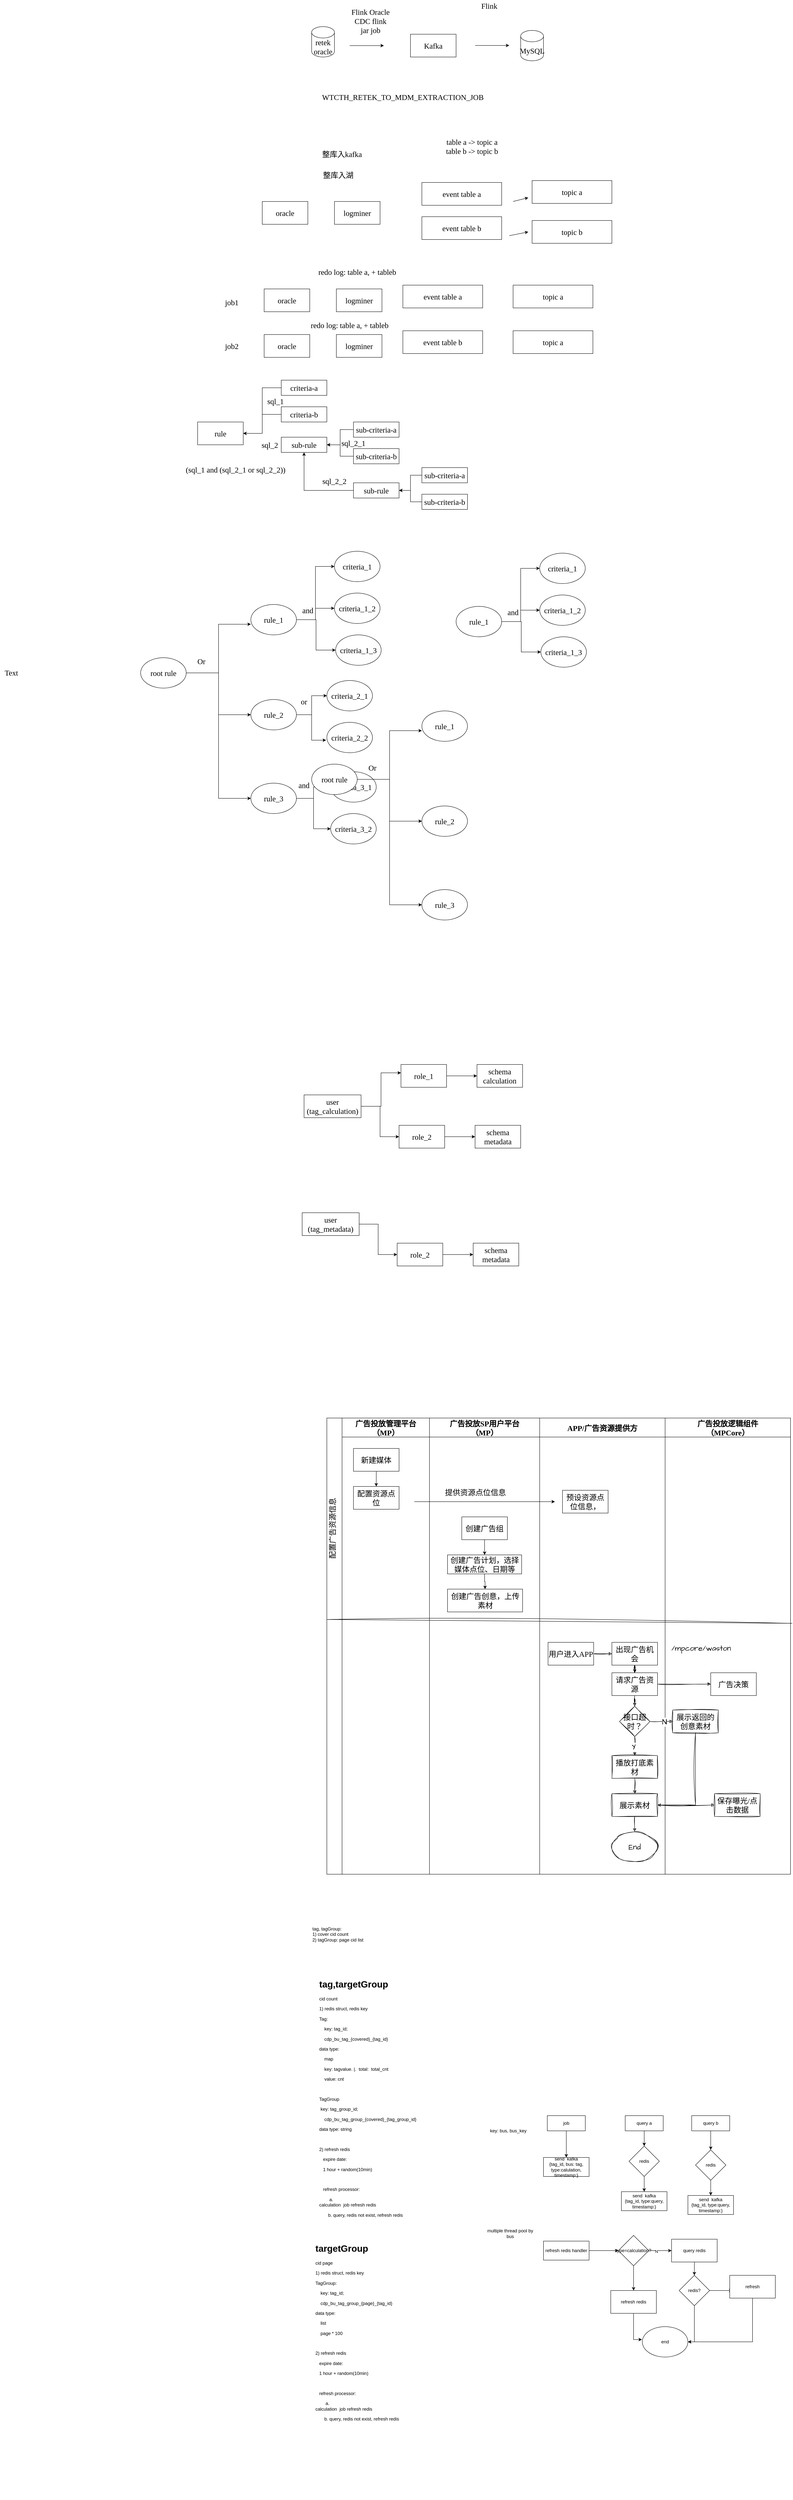 <mxfile version="21.4.0" type="github">
  <diagram id="WPpfDg1bzrY3eg69ICNu" name="第 1 页">
    <mxGraphModel dx="1962" dy="820" grid="1" gridSize="10" guides="1" tooltips="1" connect="1" arrows="1" fold="1" page="1" pageScale="1" pageWidth="827" pageHeight="1169" math="0" shadow="0">
      <root>
        <mxCell id="0" />
        <mxCell id="1" parent="0" />
        <mxCell id="1AdAnBlcqNMOqnZsu6fT-1" value="retek&lt;br&gt;oracle" style="shape=cylinder3;whiteSpace=wrap;html=1;boundedLbl=1;backgroundOutline=1;size=15;hachureGap=4;fontFamily=Times New Roman;fontSize=20;fontColor=default;" parent="1" vertex="1">
          <mxGeometry x="50" y="150" width="60" height="80" as="geometry" />
        </mxCell>
        <mxCell id="1AdAnBlcqNMOqnZsu6fT-2" value="" style="endArrow=classic;html=1;rounded=0;hachureGap=4;fontFamily=Times New Roman;fontSize=16;fontColor=default;" parent="1" edge="1">
          <mxGeometry width="50" height="50" relative="1" as="geometry">
            <mxPoint x="150" y="200" as="sourcePoint" />
            <mxPoint x="240" y="200" as="targetPoint" />
          </mxGeometry>
        </mxCell>
        <mxCell id="1AdAnBlcqNMOqnZsu6fT-3" value="Flink Oracle CDC flink jar job" style="text;html=1;strokeColor=none;fillColor=none;align=center;verticalAlign=middle;whiteSpace=wrap;rounded=0;fontSize=20;fontFamily=Times New Roman;fontColor=default;" parent="1" vertex="1">
          <mxGeometry x="150" y="120" width="110" height="30" as="geometry" />
        </mxCell>
        <mxCell id="1AdAnBlcqNMOqnZsu6fT-5" value="Kafka" style="rounded=0;whiteSpace=wrap;html=1;hachureGap=4;fontFamily=Times New Roman;fontSize=20;fontColor=default;" parent="1" vertex="1">
          <mxGeometry x="310" y="170" width="120" height="60" as="geometry" />
        </mxCell>
        <mxCell id="1AdAnBlcqNMOqnZsu6fT-6" value="" style="endArrow=classic;html=1;rounded=0;hachureGap=4;fontFamily=Times New Roman;fontSize=16;fontColor=default;" parent="1" edge="1">
          <mxGeometry width="50" height="50" relative="1" as="geometry">
            <mxPoint x="480" y="199.58" as="sourcePoint" />
            <mxPoint x="570" y="199.58" as="targetPoint" />
          </mxGeometry>
        </mxCell>
        <mxCell id="1AdAnBlcqNMOqnZsu6fT-7" value="MySQL" style="shape=cylinder3;whiteSpace=wrap;html=1;boundedLbl=1;backgroundOutline=1;size=15;hachureGap=4;fontFamily=Times New Roman;fontSize=20;fontColor=default;" parent="1" vertex="1">
          <mxGeometry x="600" y="160" width="60" height="80" as="geometry" />
        </mxCell>
        <mxCell id="1AdAnBlcqNMOqnZsu6fT-8" value="Flink&amp;nbsp;" style="text;html=1;strokeColor=none;fillColor=none;align=center;verticalAlign=middle;whiteSpace=wrap;rounded=0;fontSize=20;fontFamily=Times New Roman;fontColor=default;" parent="1" vertex="1">
          <mxGeometry x="490" y="80" width="60" height="30" as="geometry" />
        </mxCell>
        <mxCell id="1AdAnBlcqNMOqnZsu6fT-11" value="WTCTH_RETEK_TO_MDM_EXTRACTION_JOB" style="text;html=1;strokeColor=none;fillColor=none;align=center;verticalAlign=middle;whiteSpace=wrap;rounded=0;fontSize=20;fontFamily=Times New Roman;fontColor=default;" parent="1" vertex="1">
          <mxGeometry x="260" y="320" width="60" height="30" as="geometry" />
        </mxCell>
        <mxCell id="apg3jHX-PJu5srdvaaqD-1" value="oracle" style="rounded=0;whiteSpace=wrap;html=1;hachureGap=4;fontFamily=Times New Roman;fontSize=20;fontColor=default;" parent="1" vertex="1">
          <mxGeometry x="-80" y="610" width="120" height="60" as="geometry" />
        </mxCell>
        <mxCell id="apg3jHX-PJu5srdvaaqD-2" value="event table a&lt;br&gt;" style="rounded=0;whiteSpace=wrap;html=1;hachureGap=4;fontFamily=Times New Roman;fontSize=20;fontColor=default;" parent="1" vertex="1">
          <mxGeometry x="340" y="560" width="210" height="60" as="geometry" />
        </mxCell>
        <mxCell id="apg3jHX-PJu5srdvaaqD-3" value="event table b" style="rounded=0;whiteSpace=wrap;html=1;hachureGap=4;fontFamily=Times New Roman;fontSize=20;fontColor=default;" parent="1" vertex="1">
          <mxGeometry x="340" y="650" width="210" height="60" as="geometry" />
        </mxCell>
        <mxCell id="apg3jHX-PJu5srdvaaqD-4" value="logminer" style="rounded=0;whiteSpace=wrap;html=1;hachureGap=4;fontFamily=Times New Roman;fontSize=20;fontColor=default;" parent="1" vertex="1">
          <mxGeometry x="110" y="610" width="120" height="60" as="geometry" />
        </mxCell>
        <mxCell id="apg3jHX-PJu5srdvaaqD-5" value="topic a" style="rounded=0;whiteSpace=wrap;html=1;hachureGap=4;fontFamily=Times New Roman;fontSize=20;fontColor=default;" parent="1" vertex="1">
          <mxGeometry x="630" y="555" width="210" height="60" as="geometry" />
        </mxCell>
        <mxCell id="apg3jHX-PJu5srdvaaqD-6" value="topic b" style="rounded=0;whiteSpace=wrap;html=1;hachureGap=4;fontFamily=Times New Roman;fontSize=20;fontColor=default;" parent="1" vertex="1">
          <mxGeometry x="630" y="660" width="210" height="60" as="geometry" />
        </mxCell>
        <mxCell id="apg3jHX-PJu5srdvaaqD-7" value="" style="endArrow=classic;html=1;rounded=0;hachureGap=4;fontFamily=Times New Roman;fontSize=16;fontColor=default;" parent="1" edge="1">
          <mxGeometry width="50" height="50" relative="1" as="geometry">
            <mxPoint x="580" y="610" as="sourcePoint" />
            <mxPoint x="620" y="600" as="targetPoint" />
          </mxGeometry>
        </mxCell>
        <mxCell id="apg3jHX-PJu5srdvaaqD-8" value="" style="endArrow=classic;html=1;rounded=0;hachureGap=4;fontFamily=Times New Roman;fontSize=16;fontColor=default;" parent="1" edge="1">
          <mxGeometry width="50" height="50" relative="1" as="geometry">
            <mxPoint x="570" y="700" as="sourcePoint" />
            <mxPoint x="620" y="690" as="targetPoint" />
          </mxGeometry>
        </mxCell>
        <mxCell id="apg3jHX-PJu5srdvaaqD-9" value="整库入kafka" style="text;html=1;strokeColor=none;fillColor=none;align=center;verticalAlign=middle;whiteSpace=wrap;rounded=0;fontSize=20;fontFamily=Times New Roman;fontColor=default;" parent="1" vertex="1">
          <mxGeometry x="40" y="470" width="180" height="30" as="geometry" />
        </mxCell>
        <mxCell id="apg3jHX-PJu5srdvaaqD-10" value="整库入湖" style="text;html=1;strokeColor=none;fillColor=none;align=center;verticalAlign=middle;whiteSpace=wrap;rounded=0;fontSize=20;fontFamily=Times New Roman;fontColor=default;" parent="1" vertex="1">
          <mxGeometry x="30" y="525" width="180" height="30" as="geometry" />
        </mxCell>
        <mxCell id="apg3jHX-PJu5srdvaaqD-11" value="table a -&amp;gt; topic a&lt;br&gt;table b -&amp;gt; topic b" style="text;html=1;strokeColor=none;fillColor=none;align=center;verticalAlign=middle;whiteSpace=wrap;rounded=0;fontSize=20;fontFamily=Times New Roman;fontColor=default;" parent="1" vertex="1">
          <mxGeometry x="384" y="450" width="176" height="30" as="geometry" />
        </mxCell>
        <mxCell id="apg3jHX-PJu5srdvaaqD-12" value="oracle" style="rounded=0;whiteSpace=wrap;html=1;hachureGap=4;fontFamily=Times New Roman;fontSize=20;fontColor=default;" parent="1" vertex="1">
          <mxGeometry x="-75" y="840" width="120" height="60" as="geometry" />
        </mxCell>
        <mxCell id="apg3jHX-PJu5srdvaaqD-13" value="logminer" style="rounded=0;whiteSpace=wrap;html=1;hachureGap=4;fontFamily=Times New Roman;fontSize=20;fontColor=default;" parent="1" vertex="1">
          <mxGeometry x="115" y="840" width="120" height="60" as="geometry" />
        </mxCell>
        <mxCell id="apg3jHX-PJu5srdvaaqD-14" value="event table a&lt;br&gt;" style="rounded=0;whiteSpace=wrap;html=1;hachureGap=4;fontFamily=Times New Roman;fontSize=20;fontColor=default;" parent="1" vertex="1">
          <mxGeometry x="290" y="830" width="210" height="60" as="geometry" />
        </mxCell>
        <mxCell id="apg3jHX-PJu5srdvaaqD-15" value="topic a" style="rounded=0;whiteSpace=wrap;html=1;hachureGap=4;fontFamily=Times New Roman;fontSize=20;fontColor=default;" parent="1" vertex="1">
          <mxGeometry x="580" y="830" width="210" height="60" as="geometry" />
        </mxCell>
        <mxCell id="apg3jHX-PJu5srdvaaqD-16" value="oracle" style="rounded=0;whiteSpace=wrap;html=1;hachureGap=4;fontFamily=Times New Roman;fontSize=20;fontColor=default;" parent="1" vertex="1">
          <mxGeometry x="-75" y="960" width="120" height="60" as="geometry" />
        </mxCell>
        <mxCell id="apg3jHX-PJu5srdvaaqD-17" value="logminer" style="rounded=0;whiteSpace=wrap;html=1;hachureGap=4;fontFamily=Times New Roman;fontSize=20;fontColor=default;" parent="1" vertex="1">
          <mxGeometry x="115" y="960" width="120" height="60" as="geometry" />
        </mxCell>
        <mxCell id="apg3jHX-PJu5srdvaaqD-18" value="event table b" style="rounded=0;whiteSpace=wrap;html=1;hachureGap=4;fontFamily=Times New Roman;fontSize=20;fontColor=default;" parent="1" vertex="1">
          <mxGeometry x="290" y="950" width="210" height="60" as="geometry" />
        </mxCell>
        <mxCell id="apg3jHX-PJu5srdvaaqD-19" value="topic a" style="rounded=0;whiteSpace=wrap;html=1;hachureGap=4;fontFamily=Times New Roman;fontSize=20;fontColor=default;" parent="1" vertex="1">
          <mxGeometry x="580" y="950" width="210" height="60" as="geometry" />
        </mxCell>
        <mxCell id="apg3jHX-PJu5srdvaaqD-20" value="job1" style="text;html=1;strokeColor=none;fillColor=none;align=center;verticalAlign=middle;whiteSpace=wrap;rounded=0;fontSize=20;fontFamily=Times New Roman;fontColor=default;" parent="1" vertex="1">
          <mxGeometry x="-190" y="860" width="60" height="30" as="geometry" />
        </mxCell>
        <mxCell id="apg3jHX-PJu5srdvaaqD-25" value="job2" style="text;html=1;strokeColor=none;fillColor=none;align=center;verticalAlign=middle;whiteSpace=wrap;rounded=0;fontSize=20;fontFamily=Times New Roman;fontColor=default;" parent="1" vertex="1">
          <mxGeometry x="-190" y="975" width="60" height="30" as="geometry" />
        </mxCell>
        <mxCell id="apg3jHX-PJu5srdvaaqD-26" value="redo log: table a, + tableb" style="text;html=1;strokeColor=none;fillColor=none;align=center;verticalAlign=middle;whiteSpace=wrap;rounded=0;fontSize=20;fontFamily=Times New Roman;fontColor=default;" parent="1" vertex="1">
          <mxGeometry x="30" y="780" width="280" height="30" as="geometry" />
        </mxCell>
        <mxCell id="apg3jHX-PJu5srdvaaqD-27" value="redo log: table a, + tableb" style="text;html=1;strokeColor=none;fillColor=none;align=center;verticalAlign=middle;whiteSpace=wrap;rounded=0;fontSize=20;fontFamily=Times New Roman;fontColor=default;" parent="1" vertex="1">
          <mxGeometry x="10" y="920" width="280" height="30" as="geometry" />
        </mxCell>
        <mxCell id="apg3jHX-PJu5srdvaaqD-28" value="rule" style="rounded=0;whiteSpace=wrap;html=1;hachureGap=4;fontFamily=Times New Roman;fontSize=20;fontColor=default;" parent="1" vertex="1">
          <mxGeometry x="-250" y="1190" width="120" height="60" as="geometry" />
        </mxCell>
        <mxCell id="apg3jHX-PJu5srdvaaqD-37" style="edgeStyle=orthogonalEdgeStyle;rounded=0;hachureGap=4;orthogonalLoop=1;jettySize=auto;html=1;entryX=1;entryY=0.5;entryDx=0;entryDy=0;fontFamily=Times New Roman;fontSize=16;fontColor=default;" parent="1" source="apg3jHX-PJu5srdvaaqD-29" target="apg3jHX-PJu5srdvaaqD-28" edge="1">
          <mxGeometry relative="1" as="geometry" />
        </mxCell>
        <mxCell id="apg3jHX-PJu5srdvaaqD-29" value="criteria-a" style="rounded=0;whiteSpace=wrap;html=1;hachureGap=4;fontFamily=Times New Roman;fontSize=20;fontColor=default;" parent="1" vertex="1">
          <mxGeometry x="-30" y="1080" width="120" height="40" as="geometry" />
        </mxCell>
        <mxCell id="apg3jHX-PJu5srdvaaqD-30" value="sub-rule" style="rounded=0;whiteSpace=wrap;html=1;hachureGap=4;fontFamily=Times New Roman;fontSize=20;fontColor=default;" parent="1" vertex="1">
          <mxGeometry x="-30" y="1230" width="120" height="40" as="geometry" />
        </mxCell>
        <mxCell id="apg3jHX-PJu5srdvaaqD-38" style="edgeStyle=orthogonalEdgeStyle;rounded=0;hachureGap=4;orthogonalLoop=1;jettySize=auto;html=1;entryX=1;entryY=0.5;entryDx=0;entryDy=0;fontFamily=Times New Roman;fontSize=16;fontColor=default;" parent="1" source="apg3jHX-PJu5srdvaaqD-31" target="apg3jHX-PJu5srdvaaqD-28" edge="1">
          <mxGeometry relative="1" as="geometry" />
        </mxCell>
        <mxCell id="apg3jHX-PJu5srdvaaqD-31" value="criteria-b" style="rounded=0;whiteSpace=wrap;html=1;hachureGap=4;fontFamily=Times New Roman;fontSize=20;fontColor=default;" parent="1" vertex="1">
          <mxGeometry x="-30" y="1150" width="120" height="40" as="geometry" />
        </mxCell>
        <mxCell id="apg3jHX-PJu5srdvaaqD-34" style="edgeStyle=orthogonalEdgeStyle;rounded=0;hachureGap=4;orthogonalLoop=1;jettySize=auto;html=1;entryX=1;entryY=0.5;entryDx=0;entryDy=0;fontFamily=Times New Roman;fontSize=16;fontColor=default;" parent="1" source="apg3jHX-PJu5srdvaaqD-32" target="apg3jHX-PJu5srdvaaqD-30" edge="1">
          <mxGeometry relative="1" as="geometry" />
        </mxCell>
        <mxCell id="apg3jHX-PJu5srdvaaqD-32" value="sub-criteria-a" style="rounded=0;whiteSpace=wrap;html=1;hachureGap=4;fontFamily=Times New Roman;fontSize=20;fontColor=default;" parent="1" vertex="1">
          <mxGeometry x="160" y="1190" width="120" height="40" as="geometry" />
        </mxCell>
        <mxCell id="apg3jHX-PJu5srdvaaqD-35" style="edgeStyle=orthogonalEdgeStyle;rounded=0;hachureGap=4;orthogonalLoop=1;jettySize=auto;html=1;entryX=1;entryY=0.5;entryDx=0;entryDy=0;fontFamily=Times New Roman;fontSize=16;fontColor=default;" parent="1" source="apg3jHX-PJu5srdvaaqD-33" target="apg3jHX-PJu5srdvaaqD-30" edge="1">
          <mxGeometry relative="1" as="geometry" />
        </mxCell>
        <mxCell id="apg3jHX-PJu5srdvaaqD-33" value="sub-criteria-b" style="rounded=0;whiteSpace=wrap;html=1;hachureGap=4;fontFamily=Times New Roman;fontSize=20;fontColor=default;" parent="1" vertex="1">
          <mxGeometry x="160" y="1260" width="120" height="40" as="geometry" />
        </mxCell>
        <mxCell id="apg3jHX-PJu5srdvaaqD-36" value="sql_2_1" style="text;html=1;strokeColor=none;fillColor=none;align=center;verticalAlign=middle;whiteSpace=wrap;rounded=0;fontSize=20;fontFamily=Times New Roman;fontColor=default;" parent="1" vertex="1">
          <mxGeometry x="130" y="1230" width="60" height="30" as="geometry" />
        </mxCell>
        <mxCell id="apg3jHX-PJu5srdvaaqD-39" value="sql_1" style="text;html=1;strokeColor=none;fillColor=none;align=center;verticalAlign=middle;whiteSpace=wrap;rounded=0;fontSize=20;fontFamily=Times New Roman;fontColor=default;" parent="1" vertex="1">
          <mxGeometry x="-75" y="1120" width="60" height="30" as="geometry" />
        </mxCell>
        <mxCell id="apg3jHX-PJu5srdvaaqD-40" value="sql_2" style="text;html=1;strokeColor=none;fillColor=none;align=center;verticalAlign=middle;whiteSpace=wrap;rounded=0;fontSize=20;fontFamily=Times New Roman;fontColor=default;" parent="1" vertex="1">
          <mxGeometry x="-90" y="1235" width="60" height="30" as="geometry" />
        </mxCell>
        <mxCell id="apg3jHX-PJu5srdvaaqD-51" style="edgeStyle=orthogonalEdgeStyle;rounded=0;hachureGap=4;orthogonalLoop=1;jettySize=auto;html=1;entryX=0.5;entryY=1;entryDx=0;entryDy=0;fontFamily=Times New Roman;fontSize=16;fontColor=default;" parent="1" source="apg3jHX-PJu5srdvaaqD-44" target="apg3jHX-PJu5srdvaaqD-30" edge="1">
          <mxGeometry relative="1" as="geometry" />
        </mxCell>
        <mxCell id="apg3jHX-PJu5srdvaaqD-44" value="sub-rule" style="rounded=0;whiteSpace=wrap;html=1;hachureGap=4;fontFamily=Times New Roman;fontSize=20;fontColor=default;" parent="1" vertex="1">
          <mxGeometry x="160" y="1350" width="120" height="40" as="geometry" />
        </mxCell>
        <mxCell id="apg3jHX-PJu5srdvaaqD-47" style="edgeStyle=orthogonalEdgeStyle;rounded=0;hachureGap=4;orthogonalLoop=1;jettySize=auto;html=1;entryX=1;entryY=0.5;entryDx=0;entryDy=0;fontFamily=Times New Roman;fontSize=16;fontColor=default;" parent="1" source="apg3jHX-PJu5srdvaaqD-45" target="apg3jHX-PJu5srdvaaqD-44" edge="1">
          <mxGeometry relative="1" as="geometry" />
        </mxCell>
        <mxCell id="apg3jHX-PJu5srdvaaqD-45" value="sub-criteria-a" style="rounded=0;whiteSpace=wrap;html=1;hachureGap=4;fontFamily=Times New Roman;fontSize=20;fontColor=default;" parent="1" vertex="1">
          <mxGeometry x="340" y="1310" width="120" height="40" as="geometry" />
        </mxCell>
        <mxCell id="apg3jHX-PJu5srdvaaqD-50" style="edgeStyle=orthogonalEdgeStyle;rounded=0;hachureGap=4;orthogonalLoop=1;jettySize=auto;html=1;entryX=1;entryY=0.5;entryDx=0;entryDy=0;fontFamily=Times New Roman;fontSize=16;fontColor=default;" parent="1" source="apg3jHX-PJu5srdvaaqD-46" target="apg3jHX-PJu5srdvaaqD-44" edge="1">
          <mxGeometry relative="1" as="geometry" />
        </mxCell>
        <mxCell id="apg3jHX-PJu5srdvaaqD-46" value="sub-criteria-b" style="rounded=0;whiteSpace=wrap;html=1;hachureGap=4;fontFamily=Times New Roman;fontSize=20;fontColor=default;" parent="1" vertex="1">
          <mxGeometry x="340" y="1380" width="120" height="40" as="geometry" />
        </mxCell>
        <mxCell id="apg3jHX-PJu5srdvaaqD-52" value="sql_2_2" style="text;html=1;strokeColor=none;fillColor=none;align=center;verticalAlign=middle;whiteSpace=wrap;rounded=0;fontSize=20;fontFamily=Times New Roman;fontColor=default;" parent="1" vertex="1">
          <mxGeometry x="80" y="1330" width="60" height="30" as="geometry" />
        </mxCell>
        <mxCell id="apg3jHX-PJu5srdvaaqD-53" value="(sql_1 and (sql_2_1 or sql_2_2))" style="text;html=1;strokeColor=none;fillColor=none;align=center;verticalAlign=middle;whiteSpace=wrap;rounded=0;fontSize=20;fontFamily=Times New Roman;fontColor=default;" parent="1" vertex="1">
          <mxGeometry x="-300" y="1300" width="300" height="30" as="geometry" />
        </mxCell>
        <mxCell id="apg3jHX-PJu5srdvaaqD-61" style="edgeStyle=orthogonalEdgeStyle;rounded=0;hachureGap=4;orthogonalLoop=1;jettySize=auto;html=1;entryX=0;entryY=0.65;entryDx=0;entryDy=0;entryPerimeter=0;fontFamily=Times New Roman;fontSize=16;fontColor=default;" parent="1" source="apg3jHX-PJu5srdvaaqD-57" target="apg3jHX-PJu5srdvaaqD-58" edge="1">
          <mxGeometry relative="1" as="geometry" />
        </mxCell>
        <mxCell id="apg3jHX-PJu5srdvaaqD-62" style="edgeStyle=orthogonalEdgeStyle;rounded=0;hachureGap=4;orthogonalLoop=1;jettySize=auto;html=1;entryX=0;entryY=0.5;entryDx=0;entryDy=0;fontFamily=Times New Roman;fontSize=16;fontColor=default;" parent="1" source="apg3jHX-PJu5srdvaaqD-57" target="apg3jHX-PJu5srdvaaqD-59" edge="1">
          <mxGeometry relative="1" as="geometry" />
        </mxCell>
        <mxCell id="apg3jHX-PJu5srdvaaqD-63" style="edgeStyle=orthogonalEdgeStyle;rounded=0;hachureGap=4;orthogonalLoop=1;jettySize=auto;html=1;entryX=0;entryY=0.5;entryDx=0;entryDy=0;fontFamily=Times New Roman;fontSize=16;fontColor=default;" parent="1" source="apg3jHX-PJu5srdvaaqD-57" target="apg3jHX-PJu5srdvaaqD-60" edge="1">
          <mxGeometry relative="1" as="geometry" />
        </mxCell>
        <mxCell id="apg3jHX-PJu5srdvaaqD-57" value="root rule" style="ellipse;whiteSpace=wrap;html=1;hachureGap=4;fontFamily=Times New Roman;fontSize=20;fontColor=default;" parent="1" vertex="1">
          <mxGeometry x="-400" y="1810" width="120" height="80" as="geometry" />
        </mxCell>
        <mxCell id="apg3jHX-PJu5srdvaaqD-68" style="edgeStyle=orthogonalEdgeStyle;rounded=0;hachureGap=4;orthogonalLoop=1;jettySize=auto;html=1;entryX=0;entryY=0.5;entryDx=0;entryDy=0;fontFamily=Times New Roman;fontSize=16;fontColor=default;" parent="1" source="apg3jHX-PJu5srdvaaqD-58" target="apg3jHX-PJu5srdvaaqD-65" edge="1">
          <mxGeometry relative="1" as="geometry" />
        </mxCell>
        <mxCell id="apg3jHX-PJu5srdvaaqD-69" style="edgeStyle=orthogonalEdgeStyle;rounded=0;hachureGap=4;orthogonalLoop=1;jettySize=auto;html=1;fontFamily=Times New Roman;fontSize=16;fontColor=default;" parent="1" source="apg3jHX-PJu5srdvaaqD-58" target="apg3jHX-PJu5srdvaaqD-66" edge="1">
          <mxGeometry relative="1" as="geometry" />
        </mxCell>
        <mxCell id="apg3jHX-PJu5srdvaaqD-70" style="edgeStyle=orthogonalEdgeStyle;rounded=0;hachureGap=4;orthogonalLoop=1;jettySize=auto;html=1;entryX=0;entryY=0.5;entryDx=0;entryDy=0;fontFamily=Times New Roman;fontSize=16;fontColor=default;" parent="1" source="apg3jHX-PJu5srdvaaqD-58" target="apg3jHX-PJu5srdvaaqD-67" edge="1">
          <mxGeometry relative="1" as="geometry" />
        </mxCell>
        <mxCell id="apg3jHX-PJu5srdvaaqD-58" value="rule_1" style="ellipse;whiteSpace=wrap;html=1;hachureGap=4;fontFamily=Times New Roman;fontSize=20;fontColor=default;" parent="1" vertex="1">
          <mxGeometry x="-110" y="1670" width="120" height="80" as="geometry" />
        </mxCell>
        <mxCell id="apg3jHX-PJu5srdvaaqD-74" style="edgeStyle=orthogonalEdgeStyle;rounded=0;hachureGap=4;orthogonalLoop=1;jettySize=auto;html=1;entryX=0;entryY=0.5;entryDx=0;entryDy=0;fontFamily=Times New Roman;fontSize=16;fontColor=default;" parent="1" source="apg3jHX-PJu5srdvaaqD-59" target="apg3jHX-PJu5srdvaaqD-72" edge="1">
          <mxGeometry relative="1" as="geometry" />
        </mxCell>
        <mxCell id="apg3jHX-PJu5srdvaaqD-75" style="edgeStyle=orthogonalEdgeStyle;rounded=0;hachureGap=4;orthogonalLoop=1;jettySize=auto;html=1;entryX=-0.017;entryY=0.588;entryDx=0;entryDy=0;entryPerimeter=0;fontFamily=Times New Roman;fontSize=16;fontColor=default;" parent="1" source="apg3jHX-PJu5srdvaaqD-59" target="apg3jHX-PJu5srdvaaqD-73" edge="1">
          <mxGeometry relative="1" as="geometry" />
        </mxCell>
        <mxCell id="apg3jHX-PJu5srdvaaqD-59" value="rule_2" style="ellipse;whiteSpace=wrap;html=1;hachureGap=4;fontFamily=Times New Roman;fontSize=20;fontColor=default;" parent="1" vertex="1">
          <mxGeometry x="-110" y="1920" width="120" height="80" as="geometry" />
        </mxCell>
        <mxCell id="apg3jHX-PJu5srdvaaqD-79" style="edgeStyle=orthogonalEdgeStyle;rounded=0;hachureGap=4;orthogonalLoop=1;jettySize=auto;html=1;entryX=0;entryY=0.5;entryDx=0;entryDy=0;fontFamily=Times New Roman;fontSize=16;fontColor=default;" parent="1" source="apg3jHX-PJu5srdvaaqD-60" target="apg3jHX-PJu5srdvaaqD-77" edge="1">
          <mxGeometry relative="1" as="geometry" />
        </mxCell>
        <mxCell id="apg3jHX-PJu5srdvaaqD-80" style="edgeStyle=orthogonalEdgeStyle;rounded=0;hachureGap=4;orthogonalLoop=1;jettySize=auto;html=1;entryX=0;entryY=0.5;entryDx=0;entryDy=0;fontFamily=Times New Roman;fontSize=16;fontColor=default;" parent="1" source="apg3jHX-PJu5srdvaaqD-60" target="apg3jHX-PJu5srdvaaqD-78" edge="1">
          <mxGeometry relative="1" as="geometry" />
        </mxCell>
        <mxCell id="apg3jHX-PJu5srdvaaqD-60" value="rule_3" style="ellipse;whiteSpace=wrap;html=1;hachureGap=4;fontFamily=Times New Roman;fontSize=20;fontColor=default;" parent="1" vertex="1">
          <mxGeometry x="-110" y="2140" width="120" height="80" as="geometry" />
        </mxCell>
        <mxCell id="apg3jHX-PJu5srdvaaqD-64" value="Or" style="text;html=1;strokeColor=none;fillColor=none;align=center;verticalAlign=middle;whiteSpace=wrap;rounded=0;fontSize=20;fontFamily=Times New Roman;fontColor=default;" parent="1" vertex="1">
          <mxGeometry x="-270" y="1804" width="60" height="30" as="geometry" />
        </mxCell>
        <mxCell id="apg3jHX-PJu5srdvaaqD-65" value="criteria_1" style="ellipse;whiteSpace=wrap;html=1;hachureGap=4;fontFamily=Times New Roman;fontSize=20;fontColor=default;" parent="1" vertex="1">
          <mxGeometry x="110" y="1530" width="120" height="80" as="geometry" />
        </mxCell>
        <mxCell id="apg3jHX-PJu5srdvaaqD-66" value="criteria_1_2" style="ellipse;whiteSpace=wrap;html=1;hachureGap=4;fontFamily=Times New Roman;fontSize=20;fontColor=default;" parent="1" vertex="1">
          <mxGeometry x="110" y="1640" width="120" height="80" as="geometry" />
        </mxCell>
        <mxCell id="apg3jHX-PJu5srdvaaqD-67" value="criteria_1_3" style="ellipse;whiteSpace=wrap;html=1;hachureGap=4;fontFamily=Times New Roman;fontSize=20;fontColor=default;" parent="1" vertex="1">
          <mxGeometry x="113" y="1750" width="120" height="80" as="geometry" />
        </mxCell>
        <mxCell id="apg3jHX-PJu5srdvaaqD-71" value="and" style="text;html=1;strokeColor=none;fillColor=none;align=center;verticalAlign=middle;whiteSpace=wrap;rounded=0;fontSize=20;fontFamily=Times New Roman;fontColor=default;" parent="1" vertex="1">
          <mxGeometry x="10" y="1670" width="60" height="30" as="geometry" />
        </mxCell>
        <mxCell id="apg3jHX-PJu5srdvaaqD-72" value="criteria_2_1" style="ellipse;whiteSpace=wrap;html=1;hachureGap=4;fontFamily=Times New Roman;fontSize=20;fontColor=default;" parent="1" vertex="1">
          <mxGeometry x="90" y="1870" width="120" height="80" as="geometry" />
        </mxCell>
        <mxCell id="apg3jHX-PJu5srdvaaqD-73" value="criteria_2_2" style="ellipse;whiteSpace=wrap;html=1;hachureGap=4;fontFamily=Times New Roman;fontSize=20;fontColor=default;" parent="1" vertex="1">
          <mxGeometry x="90" y="1980" width="120" height="80" as="geometry" />
        </mxCell>
        <mxCell id="apg3jHX-PJu5srdvaaqD-76" value="or" style="text;html=1;strokeColor=none;fillColor=none;align=center;verticalAlign=middle;whiteSpace=wrap;rounded=0;fontSize=20;fontFamily=Times New Roman;fontColor=default;" parent="1" vertex="1">
          <mxGeometry y="1910" width="60" height="30" as="geometry" />
        </mxCell>
        <mxCell id="apg3jHX-PJu5srdvaaqD-77" value="criteria_3_1" style="ellipse;whiteSpace=wrap;html=1;hachureGap=4;fontFamily=Times New Roman;fontSize=20;fontColor=default;" parent="1" vertex="1">
          <mxGeometry x="100" y="2110" width="120" height="80" as="geometry" />
        </mxCell>
        <mxCell id="apg3jHX-PJu5srdvaaqD-78" value="criteria_3_2" style="ellipse;whiteSpace=wrap;html=1;hachureGap=4;fontFamily=Times New Roman;fontSize=20;fontColor=default;" parent="1" vertex="1">
          <mxGeometry x="100" y="2220" width="120" height="80" as="geometry" />
        </mxCell>
        <mxCell id="apg3jHX-PJu5srdvaaqD-81" value="and" style="text;html=1;strokeColor=none;fillColor=none;align=center;verticalAlign=middle;whiteSpace=wrap;rounded=0;fontSize=20;fontFamily=Times New Roman;fontColor=default;" parent="1" vertex="1">
          <mxGeometry y="2130" width="60" height="30" as="geometry" />
        </mxCell>
        <mxCell id="apg3jHX-PJu5srdvaaqD-82" value="Text" style="text;html=1;strokeColor=none;fillColor=none;align=center;verticalAlign=middle;whiteSpace=wrap;rounded=0;fontSize=20;fontFamily=Times New Roman;fontColor=default;" parent="1" vertex="1">
          <mxGeometry x="-770" y="1834" width="60" height="30" as="geometry" />
        </mxCell>
        <mxCell id="apg3jHX-PJu5srdvaaqD-84" style="edgeStyle=orthogonalEdgeStyle;rounded=0;hachureGap=4;orthogonalLoop=1;jettySize=auto;html=1;entryX=0;entryY=0.5;entryDx=0;entryDy=0;fontFamily=Times New Roman;fontSize=16;fontColor=default;" parent="1" source="apg3jHX-PJu5srdvaaqD-87" target="apg3jHX-PJu5srdvaaqD-88" edge="1">
          <mxGeometry relative="1" as="geometry" />
        </mxCell>
        <mxCell id="apg3jHX-PJu5srdvaaqD-85" style="edgeStyle=orthogonalEdgeStyle;rounded=0;hachureGap=4;orthogonalLoop=1;jettySize=auto;html=1;fontFamily=Times New Roman;fontSize=16;fontColor=default;" parent="1" source="apg3jHX-PJu5srdvaaqD-87" target="apg3jHX-PJu5srdvaaqD-89" edge="1">
          <mxGeometry relative="1" as="geometry" />
        </mxCell>
        <mxCell id="apg3jHX-PJu5srdvaaqD-86" style="edgeStyle=orthogonalEdgeStyle;rounded=0;hachureGap=4;orthogonalLoop=1;jettySize=auto;html=1;entryX=0;entryY=0.5;entryDx=0;entryDy=0;fontFamily=Times New Roman;fontSize=16;fontColor=default;" parent="1" source="apg3jHX-PJu5srdvaaqD-87" target="apg3jHX-PJu5srdvaaqD-90" edge="1">
          <mxGeometry relative="1" as="geometry" />
        </mxCell>
        <mxCell id="apg3jHX-PJu5srdvaaqD-87" value="rule_1" style="ellipse;whiteSpace=wrap;html=1;hachureGap=4;fontFamily=Times New Roman;fontSize=20;fontColor=default;" parent="1" vertex="1">
          <mxGeometry x="430" y="1675" width="120" height="80" as="geometry" />
        </mxCell>
        <mxCell id="apg3jHX-PJu5srdvaaqD-88" value="criteria_1" style="ellipse;whiteSpace=wrap;html=1;hachureGap=4;fontFamily=Times New Roman;fontSize=20;fontColor=default;" parent="1" vertex="1">
          <mxGeometry x="650" y="1535" width="120" height="80" as="geometry" />
        </mxCell>
        <mxCell id="apg3jHX-PJu5srdvaaqD-89" value="criteria_1_2" style="ellipse;whiteSpace=wrap;html=1;hachureGap=4;fontFamily=Times New Roman;fontSize=20;fontColor=default;" parent="1" vertex="1">
          <mxGeometry x="650" y="1645" width="120" height="80" as="geometry" />
        </mxCell>
        <mxCell id="apg3jHX-PJu5srdvaaqD-90" value="criteria_1_3" style="ellipse;whiteSpace=wrap;html=1;hachureGap=4;fontFamily=Times New Roman;fontSize=20;fontColor=default;" parent="1" vertex="1">
          <mxGeometry x="653" y="1755" width="120" height="80" as="geometry" />
        </mxCell>
        <mxCell id="apg3jHX-PJu5srdvaaqD-91" value="and" style="text;html=1;strokeColor=none;fillColor=none;align=center;verticalAlign=middle;whiteSpace=wrap;rounded=0;fontSize=20;fontFamily=Times New Roman;fontColor=default;" parent="1" vertex="1">
          <mxGeometry x="550" y="1675" width="60" height="30" as="geometry" />
        </mxCell>
        <mxCell id="apg3jHX-PJu5srdvaaqD-92" style="edgeStyle=orthogonalEdgeStyle;rounded=0;hachureGap=4;orthogonalLoop=1;jettySize=auto;html=1;entryX=0;entryY=0.65;entryDx=0;entryDy=0;entryPerimeter=0;fontFamily=Times New Roman;fontSize=16;fontColor=default;" parent="1" source="apg3jHX-PJu5srdvaaqD-95" target="apg3jHX-PJu5srdvaaqD-96" edge="1">
          <mxGeometry relative="1" as="geometry" />
        </mxCell>
        <mxCell id="apg3jHX-PJu5srdvaaqD-93" style="edgeStyle=orthogonalEdgeStyle;rounded=0;hachureGap=4;orthogonalLoop=1;jettySize=auto;html=1;entryX=0;entryY=0.5;entryDx=0;entryDy=0;fontFamily=Times New Roman;fontSize=16;fontColor=default;" parent="1" source="apg3jHX-PJu5srdvaaqD-95" target="apg3jHX-PJu5srdvaaqD-97" edge="1">
          <mxGeometry relative="1" as="geometry" />
        </mxCell>
        <mxCell id="apg3jHX-PJu5srdvaaqD-94" style="edgeStyle=orthogonalEdgeStyle;rounded=0;hachureGap=4;orthogonalLoop=1;jettySize=auto;html=1;entryX=0;entryY=0.5;entryDx=0;entryDy=0;fontFamily=Times New Roman;fontSize=16;fontColor=default;" parent="1" source="apg3jHX-PJu5srdvaaqD-95" target="apg3jHX-PJu5srdvaaqD-98" edge="1">
          <mxGeometry relative="1" as="geometry" />
        </mxCell>
        <mxCell id="apg3jHX-PJu5srdvaaqD-95" value="root rule" style="ellipse;whiteSpace=wrap;html=1;hachureGap=4;fontFamily=Times New Roman;fontSize=20;fontColor=default;" parent="1" vertex="1">
          <mxGeometry x="50" y="2090" width="120" height="80" as="geometry" />
        </mxCell>
        <mxCell id="apg3jHX-PJu5srdvaaqD-96" value="rule_1" style="ellipse;whiteSpace=wrap;html=1;hachureGap=4;fontFamily=Times New Roman;fontSize=20;fontColor=default;" parent="1" vertex="1">
          <mxGeometry x="340" y="1950" width="120" height="80" as="geometry" />
        </mxCell>
        <mxCell id="apg3jHX-PJu5srdvaaqD-97" value="rule_2" style="ellipse;whiteSpace=wrap;html=1;hachureGap=4;fontFamily=Times New Roman;fontSize=20;fontColor=default;" parent="1" vertex="1">
          <mxGeometry x="340" y="2200" width="120" height="80" as="geometry" />
        </mxCell>
        <mxCell id="apg3jHX-PJu5srdvaaqD-98" value="rule_3" style="ellipse;whiteSpace=wrap;html=1;hachureGap=4;fontFamily=Times New Roman;fontSize=20;fontColor=default;" parent="1" vertex="1">
          <mxGeometry x="340" y="2420" width="120" height="80" as="geometry" />
        </mxCell>
        <mxCell id="apg3jHX-PJu5srdvaaqD-99" value="Or" style="text;html=1;strokeColor=none;fillColor=none;align=center;verticalAlign=middle;whiteSpace=wrap;rounded=0;fontSize=20;fontFamily=Times New Roman;fontColor=default;" parent="1" vertex="1">
          <mxGeometry x="180" y="2084" width="60" height="30" as="geometry" />
        </mxCell>
        <mxCell id="apg3jHX-PJu5srdvaaqD-102" value="" style="edgeStyle=orthogonalEdgeStyle;rounded=0;hachureGap=4;orthogonalLoop=1;jettySize=auto;html=1;fontFamily=Times New Roman;fontSize=16;fontColor=default;" parent="1" source="apg3jHX-PJu5srdvaaqD-100" target="apg3jHX-PJu5srdvaaqD-101" edge="1">
          <mxGeometry relative="1" as="geometry" />
        </mxCell>
        <mxCell id="apg3jHX-PJu5srdvaaqD-100" value="role_1" style="rounded=0;whiteSpace=wrap;html=1;hachureGap=4;fontFamily=Times New Roman;fontSize=20;fontColor=default;" parent="1" vertex="1">
          <mxGeometry x="285" y="2880" width="120" height="60" as="geometry" />
        </mxCell>
        <mxCell id="apg3jHX-PJu5srdvaaqD-101" value="schema&lt;br&gt;calculation" style="rounded=0;whiteSpace=wrap;html=1;hachureGap=4;fontFamily=Times New Roman;fontSize=20;fontColor=default;" parent="1" vertex="1">
          <mxGeometry x="485" y="2880" width="120" height="60" as="geometry" />
        </mxCell>
        <mxCell id="apg3jHX-PJu5srdvaaqD-110" style="edgeStyle=orthogonalEdgeStyle;rounded=0;hachureGap=4;orthogonalLoop=1;jettySize=auto;html=1;entryX=0;entryY=0.367;entryDx=0;entryDy=0;entryPerimeter=0;fontFamily=Times New Roman;fontSize=16;fontColor=default;" parent="1" source="apg3jHX-PJu5srdvaaqD-103" target="apg3jHX-PJu5srdvaaqD-100" edge="1">
          <mxGeometry relative="1" as="geometry" />
        </mxCell>
        <mxCell id="apg3jHX-PJu5srdvaaqD-111" style="edgeStyle=orthogonalEdgeStyle;rounded=0;hachureGap=4;orthogonalLoop=1;jettySize=auto;html=1;entryX=0;entryY=0.5;entryDx=0;entryDy=0;fontFamily=Times New Roman;fontSize=16;fontColor=default;" parent="1" source="apg3jHX-PJu5srdvaaqD-103" target="apg3jHX-PJu5srdvaaqD-107" edge="1">
          <mxGeometry relative="1" as="geometry" />
        </mxCell>
        <mxCell id="apg3jHX-PJu5srdvaaqD-103" value="user&lt;br&gt;(tag_calculation)" style="rounded=0;whiteSpace=wrap;html=1;hachureGap=4;fontFamily=Times New Roman;fontSize=20;fontColor=default;" parent="1" vertex="1">
          <mxGeometry x="30" y="2960" width="150" height="60" as="geometry" />
        </mxCell>
        <mxCell id="apg3jHX-PJu5srdvaaqD-106" value="" style="edgeStyle=orthogonalEdgeStyle;rounded=0;hachureGap=4;orthogonalLoop=1;jettySize=auto;html=1;fontFamily=Times New Roman;fontSize=16;fontColor=default;" parent="1" source="apg3jHX-PJu5srdvaaqD-107" target="apg3jHX-PJu5srdvaaqD-108" edge="1">
          <mxGeometry relative="1" as="geometry" />
        </mxCell>
        <mxCell id="apg3jHX-PJu5srdvaaqD-107" value="role_2" style="rounded=0;whiteSpace=wrap;html=1;hachureGap=4;fontFamily=Times New Roman;fontSize=20;fontColor=default;" parent="1" vertex="1">
          <mxGeometry x="280" y="3040" width="120" height="60" as="geometry" />
        </mxCell>
        <mxCell id="apg3jHX-PJu5srdvaaqD-108" value="schema&lt;br&gt;metadata" style="rounded=0;whiteSpace=wrap;html=1;hachureGap=4;fontFamily=Times New Roman;fontSize=20;fontColor=default;" parent="1" vertex="1">
          <mxGeometry x="480" y="3040" width="120" height="60" as="geometry" />
        </mxCell>
        <mxCell id="apg3jHX-PJu5srdvaaqD-116" style="edgeStyle=orthogonalEdgeStyle;rounded=0;hachureGap=4;orthogonalLoop=1;jettySize=auto;html=1;entryX=0;entryY=0.5;entryDx=0;entryDy=0;fontFamily=Times New Roman;fontSize=16;fontColor=default;" parent="1" source="apg3jHX-PJu5srdvaaqD-117" target="apg3jHX-PJu5srdvaaqD-119" edge="1">
          <mxGeometry relative="1" as="geometry" />
        </mxCell>
        <mxCell id="apg3jHX-PJu5srdvaaqD-117" value="user&lt;br&gt;(tag_metadata)" style="rounded=0;whiteSpace=wrap;html=1;hachureGap=4;fontFamily=Times New Roman;fontSize=20;fontColor=default;" parent="1" vertex="1">
          <mxGeometry x="25" y="3270" width="150" height="60" as="geometry" />
        </mxCell>
        <mxCell id="apg3jHX-PJu5srdvaaqD-118" value="" style="edgeStyle=orthogonalEdgeStyle;rounded=0;hachureGap=4;orthogonalLoop=1;jettySize=auto;html=1;fontFamily=Times New Roman;fontSize=16;fontColor=default;" parent="1" source="apg3jHX-PJu5srdvaaqD-119" target="apg3jHX-PJu5srdvaaqD-120" edge="1">
          <mxGeometry relative="1" as="geometry" />
        </mxCell>
        <mxCell id="apg3jHX-PJu5srdvaaqD-119" value="role_2" style="rounded=0;whiteSpace=wrap;html=1;hachureGap=4;fontFamily=Times New Roman;fontSize=20;fontColor=default;" parent="1" vertex="1">
          <mxGeometry x="275" y="3350" width="120" height="60" as="geometry" />
        </mxCell>
        <mxCell id="apg3jHX-PJu5srdvaaqD-120" value="schema&lt;br&gt;metadata" style="rounded=0;whiteSpace=wrap;html=1;hachureGap=4;fontFamily=Times New Roman;fontSize=20;fontColor=default;" parent="1" vertex="1">
          <mxGeometry x="475" y="3350" width="120" height="60" as="geometry" />
        </mxCell>
        <mxCell id="apg3jHX-PJu5srdvaaqD-121" value="" style="swimlane;childLayout=stackLayout;resizeParent=1;resizeParentMax=0;startSize=40;horizontal=0;horizontalStack=1;hachureGap=4;fontFamily=Times New Roman;fontSize=20;rounded=0;fontColor=default;" parent="1" vertex="1">
          <mxGeometry x="90" y="3810" width="890" height="1200" as="geometry" />
        </mxCell>
        <mxCell id="apg3jHX-PJu5srdvaaqD-150" value="" style="endArrow=none;html=1;rounded=0;sketch=1;hachureGap=4;jiggle=2;curveFitting=1;fontFamily=Architects Daughter;fontSource=https%3A%2F%2Ffonts.googleapis.com%2Fcss%3Ffamily%3DArchitects%2BDaughter;fontSize=16;" parent="apg3jHX-PJu5srdvaaqD-121" edge="1">
          <mxGeometry width="50" height="50" relative="1" as="geometry">
            <mxPoint y="530" as="sourcePoint" />
            <mxPoint x="1224" y="540" as="targetPoint" />
          </mxGeometry>
        </mxCell>
        <mxCell id="apg3jHX-PJu5srdvaaqD-122" value="广告投放管理平台&#xa;（MP）" style="swimlane;startSize=50;hachureGap=4;fontFamily=Times New Roman;fontSize=20;rounded=0;fontColor=default;" parent="apg3jHX-PJu5srdvaaqD-121" vertex="1">
          <mxGeometry x="40" width="230" height="1200" as="geometry" />
        </mxCell>
        <mxCell id="apg3jHX-PJu5srdvaaqD-134" value="" style="edgeStyle=orthogonalEdgeStyle;rounded=0;hachureGap=4;orthogonalLoop=1;jettySize=auto;html=1;fontFamily=Times New Roman;fontSize=16;fontColor=default;" parent="apg3jHX-PJu5srdvaaqD-122" source="apg3jHX-PJu5srdvaaqD-132" target="apg3jHX-PJu5srdvaaqD-133" edge="1">
          <mxGeometry relative="1" as="geometry" />
        </mxCell>
        <mxCell id="apg3jHX-PJu5srdvaaqD-132" value="新建媒体" style="rounded=0;whiteSpace=wrap;html=1;hachureGap=4;fontFamily=Times New Roman;fontSize=20;fontColor=default;" parent="apg3jHX-PJu5srdvaaqD-122" vertex="1">
          <mxGeometry x="30" y="80" width="120" height="60" as="geometry" />
        </mxCell>
        <mxCell id="apg3jHX-PJu5srdvaaqD-133" value="配置资源点位" style="rounded=0;whiteSpace=wrap;html=1;hachureGap=4;fontFamily=Times New Roman;fontSize=20;fontColor=default;" parent="apg3jHX-PJu5srdvaaqD-122" vertex="1">
          <mxGeometry x="30" y="180" width="120" height="60" as="geometry" />
        </mxCell>
        <mxCell id="apg3jHX-PJu5srdvaaqD-137" value="" style="endArrow=classic;html=1;rounded=0;hachureGap=4;fontFamily=Times New Roman;fontSize=16;fontColor=default;" parent="apg3jHX-PJu5srdvaaqD-122" edge="1">
          <mxGeometry width="50" height="50" relative="1" as="geometry">
            <mxPoint x="190" y="220" as="sourcePoint" />
            <mxPoint x="560" y="220" as="targetPoint" />
          </mxGeometry>
        </mxCell>
        <mxCell id="apg3jHX-PJu5srdvaaqD-123" value="广告投放SP用户平台&#xa;（MP）" style="swimlane;startSize=50;hachureGap=4;fontFamily=Times New Roman;fontSize=20;rounded=0;fontColor=default;" parent="apg3jHX-PJu5srdvaaqD-121" vertex="1">
          <mxGeometry x="270" width="290" height="1200" as="geometry" />
        </mxCell>
        <mxCell id="apg3jHX-PJu5srdvaaqD-142" value="" style="edgeStyle=orthogonalEdgeStyle;rounded=0;hachureGap=4;orthogonalLoop=1;jettySize=auto;html=1;fontFamily=Times New Roman;fontSize=16;fontColor=default;" parent="apg3jHX-PJu5srdvaaqD-123" source="apg3jHX-PJu5srdvaaqD-136" target="apg3jHX-PJu5srdvaaqD-141" edge="1">
          <mxGeometry relative="1" as="geometry" />
        </mxCell>
        <mxCell id="apg3jHX-PJu5srdvaaqD-136" value="创建广告组" style="rounded=0;whiteSpace=wrap;html=1;hachureGap=4;fontFamily=Times New Roman;fontSize=20;fontColor=default;" parent="apg3jHX-PJu5srdvaaqD-123" vertex="1">
          <mxGeometry x="85" y="260" width="120" height="60" as="geometry" />
        </mxCell>
        <mxCell id="apg3jHX-PJu5srdvaaqD-138" value="提供资源点位信息" style="text;html=1;strokeColor=none;fillColor=none;align=center;verticalAlign=middle;whiteSpace=wrap;rounded=0;fontSize=20;fontFamily=Times New Roman;fontColor=default;" parent="apg3jHX-PJu5srdvaaqD-123" vertex="1">
          <mxGeometry x="37" y="190" width="168" height="10" as="geometry" />
        </mxCell>
        <mxCell id="apg3jHX-PJu5srdvaaqD-149" value="" style="edgeStyle=orthogonalEdgeStyle;rounded=0;hachureGap=4;orthogonalLoop=1;jettySize=auto;html=1;fontFamily=Times New Roman;fontSize=16;fontColor=default;" parent="apg3jHX-PJu5srdvaaqD-123" source="apg3jHX-PJu5srdvaaqD-141" target="apg3jHX-PJu5srdvaaqD-148" edge="1">
          <mxGeometry relative="1" as="geometry" />
        </mxCell>
        <mxCell id="apg3jHX-PJu5srdvaaqD-141" value="创建广告计划，选择媒体点位、日期等" style="rounded=0;whiteSpace=wrap;html=1;hachureGap=4;fontFamily=Times New Roman;fontSize=20;fontColor=default;" parent="apg3jHX-PJu5srdvaaqD-123" vertex="1">
          <mxGeometry x="47.5" y="360" width="195" height="50" as="geometry" />
        </mxCell>
        <mxCell id="apg3jHX-PJu5srdvaaqD-148" value="创建广告创意，上传素材" style="rounded=0;whiteSpace=wrap;html=1;hachureGap=4;fontFamily=Times New Roman;fontSize=20;fontColor=default;" parent="apg3jHX-PJu5srdvaaqD-123" vertex="1">
          <mxGeometry x="47.5" y="450" width="197.5" height="60" as="geometry" />
        </mxCell>
        <mxCell id="apg3jHX-PJu5srdvaaqD-124" value="APP/广告资源提供方" style="swimlane;startSize=50;hachureGap=4;fontFamily=Times New Roman;fontSize=20;rounded=0;fontColor=default;" parent="apg3jHX-PJu5srdvaaqD-121" vertex="1">
          <mxGeometry x="560" width="330" height="1200" as="geometry">
            <mxRectangle x="540" width="50" height="780" as="alternateBounds" />
          </mxGeometry>
        </mxCell>
        <mxCell id="apg3jHX-PJu5srdvaaqD-135" value="预设资源点位信息，" style="rounded=0;whiteSpace=wrap;html=1;hachureGap=4;fontFamily=Times New Roman;fontSize=20;fontColor=default;" parent="apg3jHX-PJu5srdvaaqD-124" vertex="1">
          <mxGeometry x="60" y="190" width="120" height="60" as="geometry" />
        </mxCell>
        <mxCell id="apg3jHX-PJu5srdvaaqD-169" value="" style="edgeStyle=orthogonalEdgeStyle;rounded=0;sketch=1;hachureGap=4;jiggle=2;curveFitting=1;orthogonalLoop=1;jettySize=auto;html=1;fontFamily=Architects Daughter;fontSource=https%3A%2F%2Ffonts.googleapis.com%2Fcss%3Ffamily%3DArchitects%2BDaughter;fontSize=16;" parent="apg3jHX-PJu5srdvaaqD-124" source="apg3jHX-PJu5srdvaaqD-167" target="apg3jHX-PJu5srdvaaqD-168" edge="1">
          <mxGeometry relative="1" as="geometry" />
        </mxCell>
        <mxCell id="apg3jHX-PJu5srdvaaqD-167" value="用户进入APP" style="rounded=0;whiteSpace=wrap;html=1;hachureGap=4;fontFamily=Times New Roman;fontSize=20;fontColor=default;" parent="apg3jHX-PJu5srdvaaqD-124" vertex="1">
          <mxGeometry x="22" y="590" width="120" height="60" as="geometry" />
        </mxCell>
        <mxCell id="apg3jHX-PJu5srdvaaqD-196" value="" style="edgeStyle=orthogonalEdgeStyle;rounded=0;sketch=1;hachureGap=4;jiggle=2;curveFitting=1;orthogonalLoop=1;jettySize=auto;html=1;fontFamily=Architects Daughter;fontSource=https%3A%2F%2Ffonts.googleapis.com%2Fcss%3Ffamily%3DArchitects%2BDaughter;fontSize=16;" parent="apg3jHX-PJu5srdvaaqD-124" source="apg3jHX-PJu5srdvaaqD-168" target="apg3jHX-PJu5srdvaaqD-195" edge="1">
          <mxGeometry relative="1" as="geometry" />
        </mxCell>
        <mxCell id="apg3jHX-PJu5srdvaaqD-168" value="出现广告机会" style="rounded=0;whiteSpace=wrap;html=1;hachureGap=4;fontFamily=Times New Roman;fontSize=20;fontColor=default;" parent="apg3jHX-PJu5srdvaaqD-124" vertex="1">
          <mxGeometry x="190" y="590" width="120" height="60" as="geometry" />
        </mxCell>
        <mxCell id="apg3jHX-PJu5srdvaaqD-172" value="/mpcore/waston" style="text;html=1;strokeColor=none;fillColor=none;align=center;verticalAlign=middle;whiteSpace=wrap;rounded=0;fontSize=20;fontFamily=Architects Daughter;" parent="apg3jHX-PJu5srdvaaqD-124" vertex="1">
          <mxGeometry x="395" y="590" width="60" height="30" as="geometry" />
        </mxCell>
        <mxCell id="apg3jHX-PJu5srdvaaqD-177" value="接口超时？" style="rhombus;whiteSpace=wrap;html=1;fontSize=20;fontFamily=Times New Roman;rounded=0;hachureGap=4;sketch=1;jiggle=2;curveFitting=1;fontSource=https%3A%2F%2Ffonts.googleapis.com%2Fcss%3Ffamily%3DArchitects%2BDaughter;" parent="apg3jHX-PJu5srdvaaqD-124" vertex="1">
          <mxGeometry x="210" y="758" width="80" height="80" as="geometry" />
        </mxCell>
        <mxCell id="apg3jHX-PJu5srdvaaqD-197" value="" style="edgeStyle=orthogonalEdgeStyle;rounded=0;sketch=1;hachureGap=4;jiggle=2;curveFitting=1;orthogonalLoop=1;jettySize=auto;html=1;fontFamily=Architects Daughter;fontSource=https%3A%2F%2Ffonts.googleapis.com%2Fcss%3Ffamily%3DArchitects%2BDaughter;fontSize=16;" parent="apg3jHX-PJu5srdvaaqD-124" source="apg3jHX-PJu5srdvaaqD-195" target="apg3jHX-PJu5srdvaaqD-177" edge="1">
          <mxGeometry relative="1" as="geometry" />
        </mxCell>
        <mxCell id="apg3jHX-PJu5srdvaaqD-195" value="请求广告资源" style="rounded=0;whiteSpace=wrap;html=1;hachureGap=4;fontFamily=Times New Roman;fontSize=20;fontColor=default;" parent="apg3jHX-PJu5srdvaaqD-124" vertex="1">
          <mxGeometry x="190" y="670" width="120" height="60" as="geometry" />
        </mxCell>
        <mxCell id="apg3jHX-PJu5srdvaaqD-131" value="广告投放逻辑组件&#xa;（MPCore）" style="swimlane;startSize=50;hachureGap=4;fontFamily=Times New Roman;fontSize=20;rounded=0;fontColor=default;" parent="1" vertex="1">
          <mxGeometry x="980" y="3810" width="330" height="1200" as="geometry">
            <mxRectangle x="540" width="50" height="780" as="alternateBounds" />
          </mxGeometry>
        </mxCell>
        <mxCell id="apg3jHX-PJu5srdvaaqD-170" value="广告决策" style="rounded=0;whiteSpace=wrap;html=1;hachureGap=4;fontFamily=Times New Roman;fontSize=20;fontColor=default;" parent="apg3jHX-PJu5srdvaaqD-131" vertex="1">
          <mxGeometry x="120" y="670" width="120" height="60" as="geometry" />
        </mxCell>
        <mxCell id="apg3jHX-PJu5srdvaaqD-179" value="展示返回的创意素材" style="whiteSpace=wrap;html=1;fontSize=20;fontFamily=Times New Roman;rounded=0;hachureGap=4;sketch=1;jiggle=2;curveFitting=1;fontSource=https%3A%2F%2Ffonts.googleapis.com%2Fcss%3Ffamily%3DArchitects%2BDaughter;" parent="apg3jHX-PJu5srdvaaqD-131" vertex="1">
          <mxGeometry x="20" y="768" width="120" height="60" as="geometry" />
        </mxCell>
        <mxCell id="apg3jHX-PJu5srdvaaqD-180" value="" style="edgeStyle=orthogonalEdgeStyle;rounded=0;sketch=1;hachureGap=4;jiggle=2;curveFitting=1;orthogonalLoop=1;jettySize=auto;html=1;fontFamily=Architects Daughter;fontSource=https%3A%2F%2Ffonts.googleapis.com%2Fcss%3Ffamily%3DArchitects%2BDaughter;fontSize=16;" parent="1" source="apg3jHX-PJu5srdvaaqD-177" target="apg3jHX-PJu5srdvaaqD-179" edge="1">
          <mxGeometry relative="1" as="geometry" />
        </mxCell>
        <mxCell id="apg3jHX-PJu5srdvaaqD-183" value="N" style="edgeLabel;html=1;align=center;verticalAlign=middle;resizable=0;points=[];fontSize=20;fontFamily=Architects Daughter;" parent="apg3jHX-PJu5srdvaaqD-180" vertex="1" connectable="0">
          <mxGeometry x="0.267" y="-1" relative="1" as="geometry">
            <mxPoint as="offset" />
          </mxGeometry>
        </mxCell>
        <mxCell id="apg3jHX-PJu5srdvaaqD-186" value="" style="edgeStyle=orthogonalEdgeStyle;rounded=0;sketch=1;hachureGap=4;jiggle=2;curveFitting=1;orthogonalLoop=1;jettySize=auto;html=1;fontFamily=Architects Daughter;fontSource=https%3A%2F%2Ffonts.googleapis.com%2Fcss%3Ffamily%3DArchitects%2BDaughter;fontSize=16;" parent="1" source="apg3jHX-PJu5srdvaaqD-181" target="apg3jHX-PJu5srdvaaqD-185" edge="1">
          <mxGeometry relative="1" as="geometry" />
        </mxCell>
        <mxCell id="apg3jHX-PJu5srdvaaqD-181" value="播放打底素材" style="whiteSpace=wrap;html=1;fontSize=20;fontFamily=Times New Roman;rounded=0;hachureGap=4;sketch=1;jiggle=2;curveFitting=1;fontSource=https%3A%2F%2Ffonts.googleapis.com%2Fcss%3Ffamily%3DArchitects%2BDaughter;" parent="1" vertex="1">
          <mxGeometry x="840" y="4698" width="120" height="60" as="geometry" />
        </mxCell>
        <mxCell id="apg3jHX-PJu5srdvaaqD-182" value="" style="edgeStyle=orthogonalEdgeStyle;rounded=0;sketch=1;hachureGap=4;jiggle=2;curveFitting=1;orthogonalLoop=1;jettySize=auto;html=1;fontFamily=Architects Daughter;fontSource=https%3A%2F%2Ffonts.googleapis.com%2Fcss%3Ffamily%3DArchitects%2BDaughter;fontSize=16;" parent="1" source="apg3jHX-PJu5srdvaaqD-177" target="apg3jHX-PJu5srdvaaqD-181" edge="1">
          <mxGeometry relative="1" as="geometry" />
        </mxCell>
        <mxCell id="apg3jHX-PJu5srdvaaqD-184" value="Y" style="edgeLabel;html=1;align=center;verticalAlign=middle;resizable=0;points=[];fontSize=20;fontFamily=Architects Daughter;" parent="apg3jHX-PJu5srdvaaqD-182" vertex="1" connectable="0">
          <mxGeometry x="0.089" y="-3" relative="1" as="geometry">
            <mxPoint as="offset" />
          </mxGeometry>
        </mxCell>
        <mxCell id="apg3jHX-PJu5srdvaaqD-189" style="edgeStyle=orthogonalEdgeStyle;rounded=0;sketch=1;hachureGap=4;jiggle=2;curveFitting=1;orthogonalLoop=1;jettySize=auto;html=1;fontFamily=Architects Daughter;fontSource=https%3A%2F%2Ffonts.googleapis.com%2Fcss%3Ffamily%3DArchitects%2BDaughter;fontSize=16;" parent="1" source="apg3jHX-PJu5srdvaaqD-185" target="apg3jHX-PJu5srdvaaqD-188" edge="1">
          <mxGeometry relative="1" as="geometry" />
        </mxCell>
        <mxCell id="apg3jHX-PJu5srdvaaqD-191" style="edgeStyle=orthogonalEdgeStyle;rounded=0;sketch=1;hachureGap=4;jiggle=2;curveFitting=1;orthogonalLoop=1;jettySize=auto;html=1;entryX=0.5;entryY=0;entryDx=0;entryDy=0;fontFamily=Architects Daughter;fontSource=https%3A%2F%2Ffonts.googleapis.com%2Fcss%3Ffamily%3DArchitects%2BDaughter;fontSize=16;" parent="1" source="apg3jHX-PJu5srdvaaqD-185" target="apg3jHX-PJu5srdvaaqD-190" edge="1">
          <mxGeometry relative="1" as="geometry" />
        </mxCell>
        <mxCell id="apg3jHX-PJu5srdvaaqD-185" value="展示素材" style="whiteSpace=wrap;html=1;fontSize=20;fontFamily=Times New Roman;rounded=0;hachureGap=4;sketch=1;jiggle=2;curveFitting=1;fontSource=https%3A%2F%2Ffonts.googleapis.com%2Fcss%3Ffamily%3DArchitects%2BDaughter;" parent="1" vertex="1">
          <mxGeometry x="840" y="4798" width="120" height="60" as="geometry" />
        </mxCell>
        <mxCell id="apg3jHX-PJu5srdvaaqD-187" style="edgeStyle=orthogonalEdgeStyle;rounded=0;sketch=1;hachureGap=4;jiggle=2;curveFitting=1;orthogonalLoop=1;jettySize=auto;html=1;entryX=1;entryY=0.5;entryDx=0;entryDy=0;fontFamily=Architects Daughter;fontSource=https%3A%2F%2Ffonts.googleapis.com%2Fcss%3Ffamily%3DArchitects%2BDaughter;fontSize=16;" parent="1" source="apg3jHX-PJu5srdvaaqD-179" target="apg3jHX-PJu5srdvaaqD-185" edge="1">
          <mxGeometry relative="1" as="geometry">
            <Array as="points">
              <mxPoint x="1060" y="4828" />
            </Array>
          </mxGeometry>
        </mxCell>
        <mxCell id="apg3jHX-PJu5srdvaaqD-188" value="保存曝光/点击数据" style="whiteSpace=wrap;html=1;fontSize=20;fontFamily=Times New Roman;rounded=0;hachureGap=4;sketch=1;jiggle=2;curveFitting=1;fontSource=https%3A%2F%2Ffonts.googleapis.com%2Fcss%3Ffamily%3DArchitects%2BDaughter;" parent="1" vertex="1">
          <mxGeometry x="1110" y="4798" width="120" height="60" as="geometry" />
        </mxCell>
        <mxCell id="apg3jHX-PJu5srdvaaqD-190" value="End" style="ellipse;whiteSpace=wrap;html=1;sketch=1;hachureGap=4;jiggle=2;curveFitting=1;fontFamily=Architects Daughter;fontSource=https%3A%2F%2Ffonts.googleapis.com%2Fcss%3Ffamily%3DArchitects%2BDaughter;fontSize=20;" parent="1" vertex="1">
          <mxGeometry x="840" y="4898" width="120" height="80" as="geometry" />
        </mxCell>
        <mxCell id="apg3jHX-PJu5srdvaaqD-192" value="配置广告资源信息" style="text;html=1;strokeColor=none;fillColor=none;align=center;verticalAlign=middle;whiteSpace=wrap;rounded=0;fontSize=20;fontFamily=Architects Daughter;rotation=-90;" parent="1" vertex="1">
          <mxGeometry y="4085" width="210" height="30" as="geometry" />
        </mxCell>
        <mxCell id="apg3jHX-PJu5srdvaaqD-198" style="edgeStyle=orthogonalEdgeStyle;rounded=0;sketch=1;hachureGap=4;jiggle=2;curveFitting=1;orthogonalLoop=1;jettySize=auto;html=1;fontFamily=Architects Daughter;fontSource=https%3A%2F%2Ffonts.googleapis.com%2Fcss%3Ffamily%3DArchitects%2BDaughter;fontSize=16;" parent="1" source="apg3jHX-PJu5srdvaaqD-195" target="apg3jHX-PJu5srdvaaqD-170" edge="1">
          <mxGeometry relative="1" as="geometry" />
        </mxCell>
        <mxCell id="TepBiSJaUDKoo6ZGHxie-1" value="tag, tagGroup:&amp;nbsp;&lt;br&gt;1) cover cid count&lt;br&gt;2) tagGroup: page cid list" style="text;html=1;strokeColor=none;fillColor=none;align=left;verticalAlign=top;whiteSpace=wrap;rounded=0;" vertex="1" parent="1">
          <mxGeometry x="50" y="5140" width="295" height="30" as="geometry" />
        </mxCell>
        <mxCell id="TepBiSJaUDKoo6ZGHxie-2" value="&lt;h1&gt;tag,targetGroup&lt;/h1&gt;&lt;div&gt;cid count&lt;/div&gt;&lt;p&gt;1) redis struct, redis key&lt;/p&gt;&lt;p&gt;Tag:&lt;/p&gt;&lt;p&gt;&amp;nbsp; &amp;nbsp; key: tag_id;&lt;/p&gt;&lt;p&gt;&lt;span style=&quot;&quot;&gt;&lt;span style=&quot;white-space: pre;&quot;&gt;&amp;nbsp;&amp;nbsp;&amp;nbsp;&amp;nbsp;&lt;/span&gt;cdp_bu_tag_{covered}_{tag_id}&lt;/span&gt;&lt;br&gt;&lt;/p&gt;&lt;p&gt;&lt;span style=&quot;&quot;&gt;     data type:&lt;/span&gt;&lt;/p&gt;&lt;p&gt;&lt;span style=&quot;&quot;&gt;&lt;span style=&quot;&quot;&gt;&lt;span style=&quot;white-space: pre;&quot;&gt;&amp;nbsp;&amp;nbsp;&amp;nbsp;&amp;nbsp;&lt;/span&gt;map&lt;/span&gt;&lt;br&gt;&lt;/span&gt;&lt;/p&gt;&lt;p&gt;&lt;span style=&quot;&quot;&gt;&lt;span style=&quot;&quot;&gt;&lt;span style=&quot;&quot;&gt;&lt;span style=&quot;white-space: pre;&quot;&gt;&amp;nbsp;&amp;nbsp;&amp;nbsp;&amp;nbsp;&lt;/span&gt;key: tagvalue. |. &amp;nbsp;total: &amp;nbsp;total_cnt&lt;/span&gt;&lt;br&gt;&lt;/span&gt;&lt;/span&gt;&lt;/p&gt;&lt;p&gt;&lt;span style=&quot;&quot;&gt;&lt;span style=&quot;&quot;&gt;&lt;span style=&quot;&quot;&gt;&lt;span style=&quot;&quot;&gt;&lt;span style=&quot;white-space: pre;&quot;&gt;&amp;nbsp;&amp;nbsp;&amp;nbsp;&amp;nbsp;&lt;/span&gt;value: cnt&lt;/span&gt;&lt;br&gt;&lt;/span&gt;&lt;/span&gt;&lt;/span&gt;&lt;/p&gt;&lt;p&gt;&lt;span style=&quot;&quot;&gt;&lt;span style=&quot;&quot;&gt;&lt;span style=&quot;&quot;&gt;&lt;span style=&quot;&quot;&gt;&amp;nbsp;&amp;nbsp;&lt;/span&gt;&lt;/span&gt;&lt;/span&gt;&lt;/span&gt;&lt;/p&gt;&lt;p&gt;&lt;span style=&quot;&quot;&gt;&lt;span style=&quot;&quot;&gt;&lt;span style=&quot;&quot;&gt;&lt;span style=&quot;&quot;&gt;TagGroup&lt;/span&gt;&lt;/span&gt;&lt;/span&gt;&lt;/span&gt;&lt;/p&gt;&lt;p style=&quot;border-color: var(--border-color);&quot;&gt;&amp;nbsp;key: tag_group_id;&lt;/p&gt;&lt;p style=&quot;border-color: var(--border-color);&quot;&gt;&lt;span style=&quot;white-space: pre;&quot;&gt;&amp;nbsp;&amp;nbsp;&amp;nbsp;&amp;nbsp;&lt;/span&gt;cdp_bu_tag_group_{covered}_{tag_group_id}&lt;br style=&quot;border-color: var(--border-color);&quot;&gt;&lt;/p&gt;&lt;p style=&quot;border-color: var(--border-color);&quot;&gt;&lt;span style=&quot;border-color: var(--border-color);&quot;&gt;     data type: string&lt;/span&gt;&lt;/p&gt;&lt;p&gt;&lt;br&gt;&lt;/p&gt;&lt;p&gt;2) refresh redis&lt;/p&gt;&lt;p&gt;&amp;nbsp; &amp;nbsp;expire date:&lt;/p&gt;&lt;p&gt;&amp;nbsp; &amp;nbsp;1 hour + random(10min)&lt;/p&gt;&lt;p&gt;&lt;span style=&quot;white-space: pre;&quot;&gt;&amp;nbsp; &lt;/span&gt;&lt;/p&gt;&lt;p&gt;&lt;span style=&quot;white-space: pre;&quot;&gt;&amp;nbsp;  refresh processor:&lt;/span&gt;&lt;/p&gt;&lt;p&gt;&lt;span style=&quot;white-space: pre;&quot;&gt;&lt;span style=&quot;white-space: pre;&quot;&gt;&#x9;a. &lt;/span&gt;&lt;br&gt;calculation  job refresh redis&lt;/span&gt;&lt;/p&gt;&lt;p&gt;&lt;span style=&quot;white-space: pre;&quot;&gt;       b. query, redis not exist, refresh redis&lt;/span&gt;&lt;/p&gt;&lt;p&gt;&lt;span style=&quot;white-space: pre;&quot;&gt;   &lt;/span&gt;&lt;/p&gt;" style="text;html=1;strokeColor=none;fillColor=none;spacing=5;spacingTop=-20;whiteSpace=wrap;overflow=hidden;rounded=0;" vertex="1" parent="1">
          <mxGeometry x="65" y="5280" width="445" height="680" as="geometry" />
        </mxCell>
        <mxCell id="TepBiSJaUDKoo6ZGHxie-18" style="edgeStyle=orthogonalEdgeStyle;rounded=0;orthogonalLoop=1;jettySize=auto;html=1;" edge="1" parent="1" source="TepBiSJaUDKoo6ZGHxie-3" target="TepBiSJaUDKoo6ZGHxie-16">
          <mxGeometry relative="1" as="geometry" />
        </mxCell>
        <mxCell id="TepBiSJaUDKoo6ZGHxie-3" value="job" style="rounded=0;whiteSpace=wrap;html=1;" vertex="1" parent="1">
          <mxGeometry x="670" y="5645" width="100" height="40" as="geometry" />
        </mxCell>
        <mxCell id="TepBiSJaUDKoo6ZGHxie-15" style="edgeStyle=orthogonalEdgeStyle;rounded=0;orthogonalLoop=1;jettySize=auto;html=1;entryX=0.5;entryY=0;entryDx=0;entryDy=0;" edge="1" parent="1" source="TepBiSJaUDKoo6ZGHxie-5" target="TepBiSJaUDKoo6ZGHxie-12">
          <mxGeometry relative="1" as="geometry" />
        </mxCell>
        <mxCell id="TepBiSJaUDKoo6ZGHxie-5" value="query a" style="rounded=0;whiteSpace=wrap;html=1;" vertex="1" parent="1">
          <mxGeometry x="875" y="5645" width="100" height="40" as="geometry" />
        </mxCell>
        <mxCell id="TepBiSJaUDKoo6ZGHxie-7" value="query b" style="rounded=0;whiteSpace=wrap;html=1;" vertex="1" parent="1">
          <mxGeometry x="1050" y="5645" width="100" height="40" as="geometry" />
        </mxCell>
        <mxCell id="TepBiSJaUDKoo6ZGHxie-14" value="" style="edgeStyle=orthogonalEdgeStyle;rounded=0;orthogonalLoop=1;jettySize=auto;html=1;" edge="1" parent="1" source="TepBiSJaUDKoo6ZGHxie-12" target="TepBiSJaUDKoo6ZGHxie-13">
          <mxGeometry relative="1" as="geometry" />
        </mxCell>
        <mxCell id="TepBiSJaUDKoo6ZGHxie-12" value="redis" style="rhombus;whiteSpace=wrap;html=1;" vertex="1" parent="1">
          <mxGeometry x="885" y="5725" width="80" height="80" as="geometry" />
        </mxCell>
        <mxCell id="TepBiSJaUDKoo6ZGHxie-13" value="send &amp;nbsp;kafka&lt;br&gt;{tag_id, type:query, timestamp:}" style="whiteSpace=wrap;html=1;" vertex="1" parent="1">
          <mxGeometry x="865" y="5845" width="120" height="50" as="geometry" />
        </mxCell>
        <mxCell id="TepBiSJaUDKoo6ZGHxie-16" value="send &amp;nbsp;kafka&lt;br&gt;{tag_id, bus: tag, type:calulation, timestamp:}" style="whiteSpace=wrap;html=1;" vertex="1" parent="1">
          <mxGeometry x="660" y="5755" width="120" height="50" as="geometry" />
        </mxCell>
        <mxCell id="TepBiSJaUDKoo6ZGHxie-26" style="edgeStyle=orthogonalEdgeStyle;rounded=0;orthogonalLoop=1;jettySize=auto;html=1;entryX=0;entryY=0.5;entryDx=0;entryDy=0;" edge="1" parent="1" source="TepBiSJaUDKoo6ZGHxie-19" target="TepBiSJaUDKoo6ZGHxie-25">
          <mxGeometry relative="1" as="geometry" />
        </mxCell>
        <mxCell id="TepBiSJaUDKoo6ZGHxie-19" value="refresh redis handler" style="rounded=0;whiteSpace=wrap;html=1;" vertex="1" parent="1">
          <mxGeometry x="660" y="5975" width="120" height="50" as="geometry" />
        </mxCell>
        <mxCell id="TepBiSJaUDKoo6ZGHxie-21" style="edgeStyle=orthogonalEdgeStyle;rounded=0;orthogonalLoop=1;jettySize=auto;html=1;entryX=0.5;entryY=0;entryDx=0;entryDy=0;exitX=0.5;exitY=1;exitDx=0;exitDy=0;" edge="1" parent="1" target="TepBiSJaUDKoo6ZGHxie-23" source="TepBiSJaUDKoo6ZGHxie-7">
          <mxGeometry relative="1" as="geometry">
            <mxPoint x="1100" y="5695" as="sourcePoint" />
          </mxGeometry>
        </mxCell>
        <mxCell id="TepBiSJaUDKoo6ZGHxie-22" value="" style="edgeStyle=orthogonalEdgeStyle;rounded=0;orthogonalLoop=1;jettySize=auto;html=1;" edge="1" parent="1" source="TepBiSJaUDKoo6ZGHxie-23" target="TepBiSJaUDKoo6ZGHxie-24">
          <mxGeometry relative="1" as="geometry" />
        </mxCell>
        <mxCell id="TepBiSJaUDKoo6ZGHxie-23" value="redis" style="rhombus;whiteSpace=wrap;html=1;" vertex="1" parent="1">
          <mxGeometry x="1060" y="5735" width="80" height="80" as="geometry" />
        </mxCell>
        <mxCell id="TepBiSJaUDKoo6ZGHxie-24" value="send &amp;nbsp;kafka&lt;br&gt;{tag_id, type:query, timestamp:}" style="whiteSpace=wrap;html=1;" vertex="1" parent="1">
          <mxGeometry x="1040" y="5855" width="120" height="50" as="geometry" />
        </mxCell>
        <mxCell id="TepBiSJaUDKoo6ZGHxie-28" value="" style="edgeStyle=orthogonalEdgeStyle;rounded=0;orthogonalLoop=1;jettySize=auto;html=1;" edge="1" parent="1" source="TepBiSJaUDKoo6ZGHxie-25" target="TepBiSJaUDKoo6ZGHxie-27">
          <mxGeometry relative="1" as="geometry" />
        </mxCell>
        <mxCell id="TepBiSJaUDKoo6ZGHxie-30" value="" style="edgeStyle=orthogonalEdgeStyle;rounded=0;orthogonalLoop=1;jettySize=auto;html=1;" edge="1" parent="1" source="TepBiSJaUDKoo6ZGHxie-25" target="TepBiSJaUDKoo6ZGHxie-29">
          <mxGeometry relative="1" as="geometry" />
        </mxCell>
        <mxCell id="TepBiSJaUDKoo6ZGHxie-31" value="N" style="edgeLabel;html=1;align=center;verticalAlign=middle;resizable=0;points=[];" vertex="1" connectable="0" parent="TepBiSJaUDKoo6ZGHxie-30">
          <mxGeometry x="-0.333" y="-2" relative="1" as="geometry">
            <mxPoint as="offset" />
          </mxGeometry>
        </mxCell>
        <mxCell id="TepBiSJaUDKoo6ZGHxie-25" value="type=calculation?" style="rhombus;whiteSpace=wrap;html=1;" vertex="1" parent="1">
          <mxGeometry x="857" y="5960" width="80" height="80" as="geometry" />
        </mxCell>
        <mxCell id="TepBiSJaUDKoo6ZGHxie-40" style="edgeStyle=orthogonalEdgeStyle;rounded=0;orthogonalLoop=1;jettySize=auto;html=1;entryX=-0.008;entryY=0.425;entryDx=0;entryDy=0;entryPerimeter=0;" edge="1" parent="1" source="TepBiSJaUDKoo6ZGHxie-27" target="TepBiSJaUDKoo6ZGHxie-41">
          <mxGeometry relative="1" as="geometry">
            <mxPoint x="887" y="6222.5" as="targetPoint" />
          </mxGeometry>
        </mxCell>
        <mxCell id="TepBiSJaUDKoo6ZGHxie-27" value="refresh redis" style="whiteSpace=wrap;html=1;" vertex="1" parent="1">
          <mxGeometry x="837" y="6105" width="120" height="60" as="geometry" />
        </mxCell>
        <mxCell id="TepBiSJaUDKoo6ZGHxie-33" value="" style="edgeStyle=orthogonalEdgeStyle;rounded=0;orthogonalLoop=1;jettySize=auto;html=1;" edge="1" parent="1" source="TepBiSJaUDKoo6ZGHxie-29" target="TepBiSJaUDKoo6ZGHxie-32">
          <mxGeometry relative="1" as="geometry" />
        </mxCell>
        <mxCell id="TepBiSJaUDKoo6ZGHxie-29" value="query redis" style="whiteSpace=wrap;html=1;" vertex="1" parent="1">
          <mxGeometry x="997" y="5970" width="120" height="60" as="geometry" />
        </mxCell>
        <mxCell id="TepBiSJaUDKoo6ZGHxie-35" value="" style="edgeStyle=orthogonalEdgeStyle;rounded=0;orthogonalLoop=1;jettySize=auto;html=1;" edge="1" parent="1" source="TepBiSJaUDKoo6ZGHxie-32">
          <mxGeometry relative="1" as="geometry">
            <mxPoint x="1157" y="6105" as="targetPoint" />
          </mxGeometry>
        </mxCell>
        <mxCell id="TepBiSJaUDKoo6ZGHxie-37" value="" style="edgeStyle=orthogonalEdgeStyle;rounded=0;orthogonalLoop=1;jettySize=auto;html=1;" edge="1" parent="1" source="TepBiSJaUDKoo6ZGHxie-32" target="TepBiSJaUDKoo6ZGHxie-41">
          <mxGeometry relative="1" as="geometry">
            <mxPoint x="1057" y="6185" as="targetPoint" />
            <Array as="points">
              <mxPoint x="1057" y="6240" />
            </Array>
          </mxGeometry>
        </mxCell>
        <mxCell id="TepBiSJaUDKoo6ZGHxie-32" value="redis?" style="rhombus;whiteSpace=wrap;html=1;" vertex="1" parent="1">
          <mxGeometry x="1017" y="6065" width="80" height="80" as="geometry" />
        </mxCell>
        <mxCell id="TepBiSJaUDKoo6ZGHxie-44" style="edgeStyle=orthogonalEdgeStyle;rounded=0;orthogonalLoop=1;jettySize=auto;html=1;entryX=1;entryY=0.5;entryDx=0;entryDy=0;" edge="1" parent="1" source="TepBiSJaUDKoo6ZGHxie-34" target="TepBiSJaUDKoo6ZGHxie-41">
          <mxGeometry relative="1" as="geometry">
            <Array as="points">
              <mxPoint x="1210" y="6240" />
            </Array>
          </mxGeometry>
        </mxCell>
        <mxCell id="TepBiSJaUDKoo6ZGHxie-34" value="refresh" style="whiteSpace=wrap;html=1;" vertex="1" parent="1">
          <mxGeometry x="1150" y="6065" width="120" height="60" as="geometry" />
        </mxCell>
        <mxCell id="TepBiSJaUDKoo6ZGHxie-41" value="end" style="ellipse;whiteSpace=wrap;html=1;" vertex="1" parent="1">
          <mxGeometry x="920" y="6200" width="120" height="80" as="geometry" />
        </mxCell>
        <mxCell id="TepBiSJaUDKoo6ZGHxie-42" value="key: bus, bus_key" style="text;html=1;strokeColor=none;fillColor=none;align=center;verticalAlign=middle;whiteSpace=wrap;rounded=0;" vertex="1" parent="1">
          <mxGeometry x="505" y="5670" width="125" height="30" as="geometry" />
        </mxCell>
        <mxCell id="TepBiSJaUDKoo6ZGHxie-43" value="multiple thread pool by bus" style="text;html=1;strokeColor=none;fillColor=none;align=center;verticalAlign=middle;whiteSpace=wrap;rounded=0;" vertex="1" parent="1">
          <mxGeometry x="510" y="5940" width="125" height="30" as="geometry" />
        </mxCell>
        <mxCell id="TepBiSJaUDKoo6ZGHxie-45" value="&lt;h1&gt;targetGroup&lt;/h1&gt;&lt;div&gt;cid page&lt;/div&gt;&lt;p&gt;1) redis struct, redis key&lt;/p&gt;&lt;p&gt;TagGroup:&lt;/p&gt;&lt;p&gt;&amp;nbsp; &amp;nbsp; key: tag_id;&lt;/p&gt;&lt;p&gt;&lt;span style=&quot;&quot;&gt;&lt;span style=&quot;white-space: pre;&quot;&gt;&amp;nbsp;&amp;nbsp;&amp;nbsp;&amp;nbsp;&lt;/span&gt;cdp_bu_tag_group_{page}_{tag_id}&lt;/span&gt;&lt;br&gt;&lt;/p&gt;&lt;p&gt;&lt;span style=&quot;&quot;&gt;     data type:&lt;/span&gt;&lt;/p&gt;&lt;p&gt;&lt;span style=&quot;&quot;&gt;&lt;span style=&quot;&quot;&gt;&lt;span style=&quot;white-space: pre;&quot;&gt;&amp;nbsp;&amp;nbsp;&amp;nbsp;&amp;nbsp;&lt;/span&gt;list&lt;/span&gt;&lt;br&gt;&lt;/span&gt;&lt;/p&gt;&lt;p&gt;&lt;span style=&quot;&quot;&gt;&lt;span style=&quot;&quot;&gt;&lt;span style=&quot;&quot;&gt;&lt;span style=&quot;white-space: pre;&quot;&gt;&amp;nbsp;&amp;nbsp;&amp;nbsp;&amp;nbsp;&lt;/span&gt;page * 100&lt;/span&gt;&lt;/span&gt;&lt;/span&gt;&lt;/p&gt;&lt;p&gt;&lt;br&gt;&lt;/p&gt;&lt;p&gt;2) refresh redis&lt;/p&gt;&lt;p&gt;&amp;nbsp; &amp;nbsp;expire date:&lt;/p&gt;&lt;p&gt;&amp;nbsp; &amp;nbsp;1 hour + random(10min)&lt;/p&gt;&lt;p&gt;&lt;span style=&quot;white-space: pre;&quot;&gt;&amp;nbsp; &lt;/span&gt;&lt;/p&gt;&lt;p&gt;&lt;span style=&quot;white-space: pre;&quot;&gt;&amp;nbsp;  refresh processor:&lt;/span&gt;&lt;/p&gt;&lt;p&gt;&lt;span style=&quot;white-space: pre;&quot;&gt;&lt;span style=&quot;white-space: pre;&quot;&gt;&#x9;a. &lt;/span&gt;&lt;br&gt;calculation  job refresh redis&lt;/span&gt;&lt;/p&gt;&lt;p&gt;&lt;span style=&quot;white-space: pre;&quot;&gt;       b. query, redis not exist, refresh redis&lt;/span&gt;&lt;/p&gt;&lt;p&gt;&lt;span style=&quot;white-space: pre;&quot;&gt;   &lt;/span&gt;&lt;/p&gt;" style="text;html=1;strokeColor=none;fillColor=none;spacing=5;spacingTop=-20;whiteSpace=wrap;overflow=hidden;rounded=0;" vertex="1" parent="1">
          <mxGeometry x="55" y="5975" width="445" height="680" as="geometry" />
        </mxCell>
      </root>
    </mxGraphModel>
  </diagram>
</mxfile>
